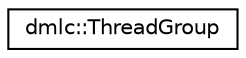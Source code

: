 digraph "Graphical Class Hierarchy"
{
 // LATEX_PDF_SIZE
  edge [fontname="Helvetica",fontsize="10",labelfontname="Helvetica",labelfontsize="10"];
  node [fontname="Helvetica",fontsize="10",shape=record];
  rankdir="LR";
  Node0 [label="dmlc::ThreadGroup",height=0.2,width=0.4,color="black", fillcolor="white", style="filled",URL="$classdmlc_1_1ThreadGroup.html",tooltip="Thread lifecycle management group."];
}
